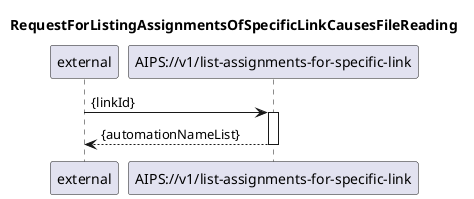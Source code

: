 @startuml 108_listAssignmentsForSpecificLink
skinparam responseMessageBelowArrow true

title
RequestForListingAssignmentsOfSpecificLinkCausesFileReading
end title

participant "external" as requestor
participant "AIPS://v1/list-assignments-for-specific-link" as listAssignments

requestor -> listAssignments: {linkId}
activate listAssignments
listAssignments --> requestor: {automationNameList}

deactivate listAssignments

@enduml